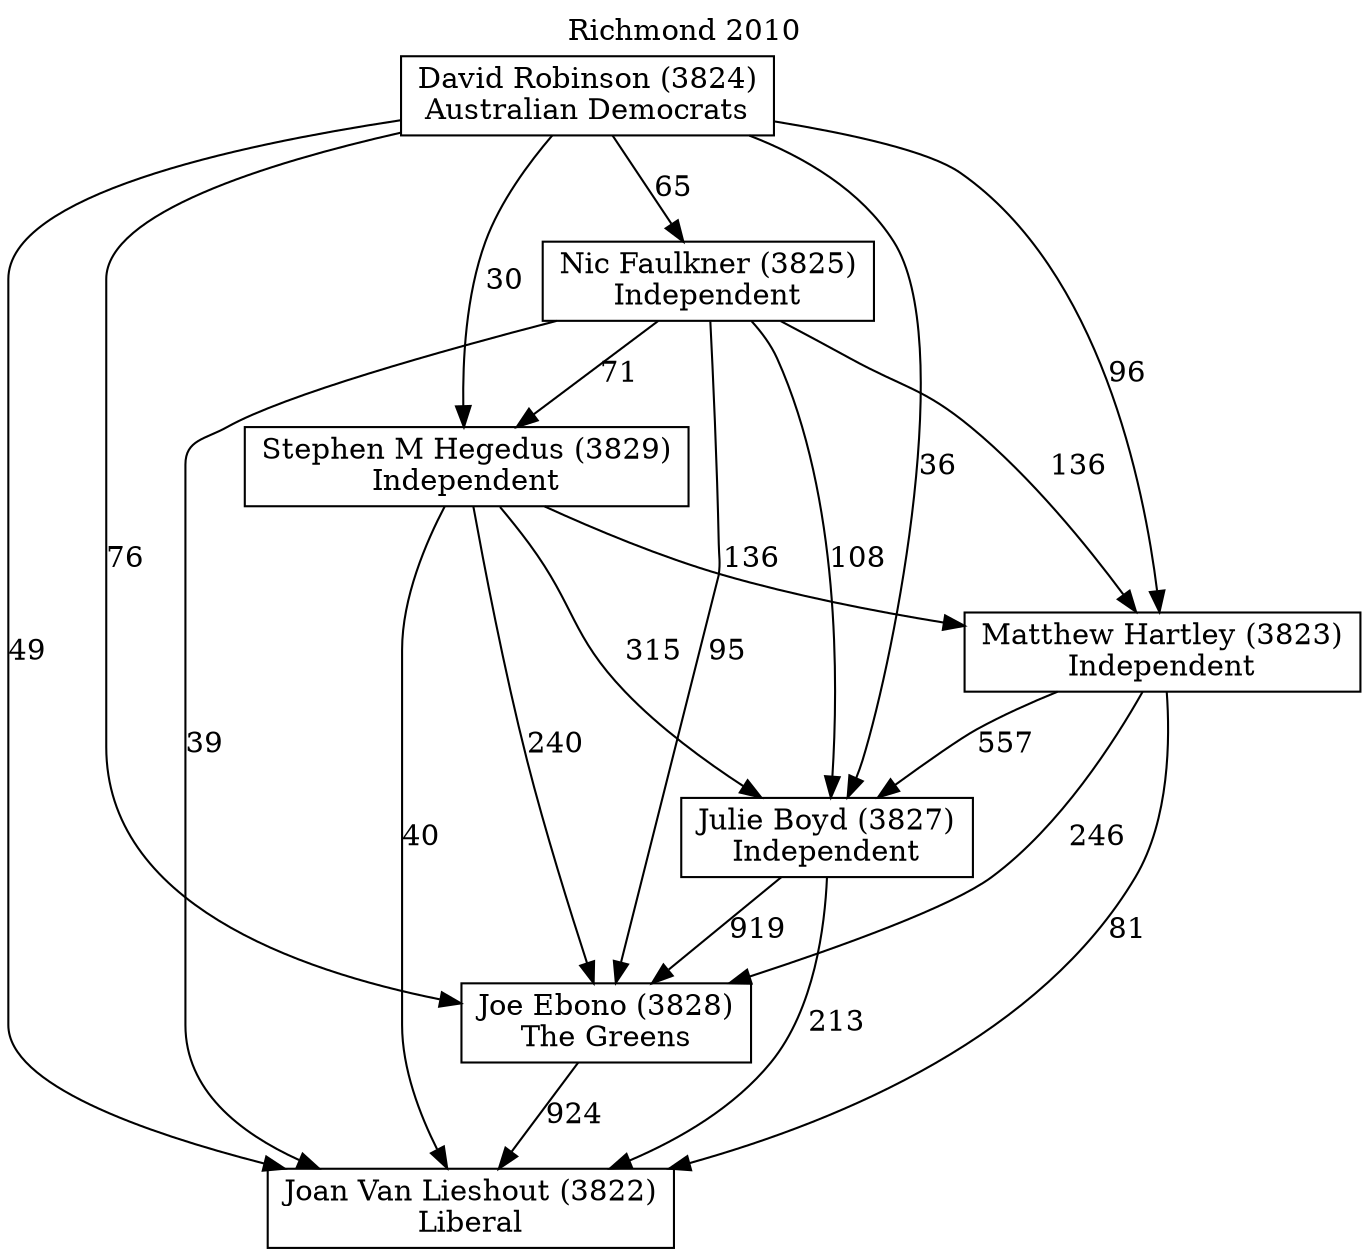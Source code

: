 // House preference flow
digraph "Joan Van Lieshout (3822)_Richmond_2010" {
	graph [label="Richmond 2010" labelloc=t mclimit=10]
	node [shape=box]
	"Joan Van Lieshout (3822)" [label="Joan Van Lieshout (3822)
Liberal"]
	"Joe Ebono (3828)" [label="Joe Ebono (3828)
The Greens"]
	"Julie Boyd (3827)" [label="Julie Boyd (3827)
Independent"]
	"Matthew Hartley (3823)" [label="Matthew Hartley (3823)
Independent"]
	"Stephen M Hegedus (3829)" [label="Stephen M Hegedus (3829)
Independent"]
	"Nic Faulkner (3825)" [label="Nic Faulkner (3825)
Independent"]
	"David Robinson (3824)" [label="David Robinson (3824)
Australian Democrats"]
	"Joe Ebono (3828)" -> "Joan Van Lieshout (3822)" [label=924]
	"Julie Boyd (3827)" -> "Joe Ebono (3828)" [label=919]
	"Matthew Hartley (3823)" -> "Julie Boyd (3827)" [label=557]
	"Stephen M Hegedus (3829)" -> "Matthew Hartley (3823)" [label=136]
	"Nic Faulkner (3825)" -> "Stephen M Hegedus (3829)" [label=71]
	"David Robinson (3824)" -> "Nic Faulkner (3825)" [label=65]
	"Julie Boyd (3827)" -> "Joan Van Lieshout (3822)" [label=213]
	"Matthew Hartley (3823)" -> "Joan Van Lieshout (3822)" [label=81]
	"Stephen M Hegedus (3829)" -> "Joan Van Lieshout (3822)" [label=40]
	"Nic Faulkner (3825)" -> "Joan Van Lieshout (3822)" [label=39]
	"David Robinson (3824)" -> "Joan Van Lieshout (3822)" [label=49]
	"David Robinson (3824)" -> "Stephen M Hegedus (3829)" [label=30]
	"Nic Faulkner (3825)" -> "Matthew Hartley (3823)" [label=136]
	"David Robinson (3824)" -> "Matthew Hartley (3823)" [label=96]
	"Stephen M Hegedus (3829)" -> "Julie Boyd (3827)" [label=315]
	"Nic Faulkner (3825)" -> "Julie Boyd (3827)" [label=108]
	"David Robinson (3824)" -> "Julie Boyd (3827)" [label=36]
	"Matthew Hartley (3823)" -> "Joe Ebono (3828)" [label=246]
	"Stephen M Hegedus (3829)" -> "Joe Ebono (3828)" [label=240]
	"Nic Faulkner (3825)" -> "Joe Ebono (3828)" [label=95]
	"David Robinson (3824)" -> "Joe Ebono (3828)" [label=76]
}
